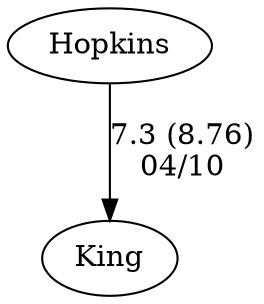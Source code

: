 digraph boys3foursKing {King [URL="boys3foursKingKing.html"];Hopkins [URL="boys3foursKingHopkins.html"];Hopkins -> King[label="7.3 (8.76)
04/10", weight="93", tooltip="NEIRA Boys Fours,King School vs Hopkins			
Distance: 1250m Conditions: All races: heavy cross head wind at slack tide Comments: Great racing by all crews!
None", URL="https://www.row2k.com/results/resultspage.cfm?UID=3D50124C185A4165878004B90B4662FD&cat=1", random="random"]}